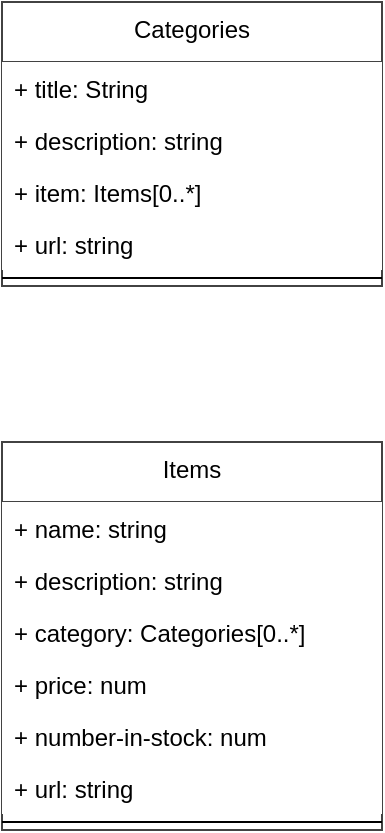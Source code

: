 <mxfile>
    <diagram name="Page-1" id="i_7uufDQJdWma1lw0ZOV">
        <mxGraphModel dx="401" dy="737" grid="1" gridSize="10" guides="1" tooltips="1" connect="1" arrows="1" fold="1" page="1" pageScale="1" pageWidth="850" pageHeight="1100" math="0" shadow="0">
            <root>
                <mxCell id="0"/>
                <mxCell id="1" parent="0"/>
                <mxCell id="twe3P_z1-Ei9ylIaD_vC-25" value="" style="edgeStyle=orthogonalEdgeStyle;rounded=0;orthogonalLoop=1;jettySize=auto;html=1;verticalAlign=middle;shape=link;strokeColor=#FFFFFF;" parent="1" source="twe3P_z1-Ei9ylIaD_vC-1" target="twe3P_z1-Ei9ylIaD_vC-20" edge="1">
                    <mxGeometry relative="1" as="geometry"/>
                </mxCell>
                <mxCell id="twe3P_z1-Ei9ylIaD_vC-1" value="&lt;div&gt;Categories&lt;/div&gt;&lt;div&gt;&lt;br&gt;&lt;/div&gt;" style="swimlane;fontStyle=0;align=center;verticalAlign=top;childLayout=stackLayout;horizontal=1;startSize=30;horizontalStack=0;resizeParent=1;resizeParentMax=0;resizeLast=0;collapsible=0;marginBottom=0;html=1;whiteSpace=wrap;strokeColor=#424242;swimlaneLine=1;rounded=0;glass=0;shadow=0;" parent="1" vertex="1">
                    <mxGeometry x="30" y="20" width="190" height="142" as="geometry"/>
                </mxCell>
                <mxCell id="twe3P_z1-Ei9ylIaD_vC-11" value="+ title: String" style="text;align=left;verticalAlign=top;spacingLeft=4;spacingRight=4;overflow=hidden;rotatable=0;points=[[0,0.5],[1,0.5]];portConstraint=eastwest;whiteSpace=wrap;html=1;fillColor=default;" parent="twe3P_z1-Ei9ylIaD_vC-1" vertex="1">
                    <mxGeometry y="30" width="190" height="26" as="geometry"/>
                </mxCell>
                <mxCell id="twe3P_z1-Ei9ylIaD_vC-12" value="+ description: string" style="text;align=left;verticalAlign=top;spacingLeft=4;spacingRight=4;overflow=hidden;rotatable=0;points=[[0,0.5],[1,0.5]];portConstraint=eastwest;whiteSpace=wrap;html=1;fillColor=default;" parent="twe3P_z1-Ei9ylIaD_vC-1" vertex="1">
                    <mxGeometry y="56" width="190" height="26" as="geometry"/>
                </mxCell>
                <mxCell id="twe3P_z1-Ei9ylIaD_vC-29" value="+ item: Items[0..*]" style="text;align=left;verticalAlign=top;spacingLeft=4;spacingRight=4;overflow=hidden;rotatable=0;points=[[0,0.5],[1,0.5]];portConstraint=eastwest;whiteSpace=wrap;html=1;fillColor=default;" parent="twe3P_z1-Ei9ylIaD_vC-1" vertex="1">
                    <mxGeometry y="82" width="190" height="26" as="geometry"/>
                </mxCell>
                <mxCell id="twe3P_z1-Ei9ylIaD_vC-13" value="+ url: string" style="text;align=left;verticalAlign=top;spacingLeft=4;spacingRight=4;overflow=hidden;rotatable=0;points=[[0,0.5],[1,0.5]];portConstraint=eastwest;whiteSpace=wrap;html=1;fillColor=default;" parent="twe3P_z1-Ei9ylIaD_vC-1" vertex="1">
                    <mxGeometry y="108" width="190" height="26" as="geometry"/>
                </mxCell>
                <mxCell id="twe3P_z1-Ei9ylIaD_vC-6" value="" style="line;strokeWidth=1;fillColor=none;align=left;verticalAlign=middle;spacingTop=-1;spacingLeft=3;spacingRight=3;rotatable=0;labelPosition=right;points=[];portConstraint=eastwest;" parent="twe3P_z1-Ei9ylIaD_vC-1" vertex="1">
                    <mxGeometry y="134" width="190" height="8" as="geometry"/>
                </mxCell>
                <mxCell id="twe3P_z1-Ei9ylIaD_vC-20" value="Items" style="swimlane;fontStyle=0;align=center;verticalAlign=top;childLayout=stackLayout;horizontal=1;startSize=30;horizontalStack=0;resizeParent=1;resizeParentMax=0;resizeLast=0;collapsible=0;marginBottom=0;html=1;whiteSpace=wrap;strokeColor=#424242;" parent="1" vertex="1">
                    <mxGeometry x="30" y="240" width="190" height="194" as="geometry"/>
                </mxCell>
                <mxCell id="twe3P_z1-Ei9ylIaD_vC-21" value="+ name: string " style="text;strokeColor=none;fillColor=default;align=left;verticalAlign=top;spacingLeft=4;spacingRight=4;overflow=hidden;rotatable=0;points=[[0,0.5],[1,0.5]];portConstraint=eastwest;whiteSpace=wrap;html=1;" parent="twe3P_z1-Ei9ylIaD_vC-20" vertex="1">
                    <mxGeometry y="30" width="190" height="26" as="geometry"/>
                </mxCell>
                <mxCell id="twe3P_z1-Ei9ylIaD_vC-22" value="+ description: string" style="text;strokeColor=none;fillColor=default;align=left;verticalAlign=top;spacingLeft=4;spacingRight=4;overflow=hidden;rotatable=0;points=[[0,0.5],[1,0.5]];portConstraint=eastwest;whiteSpace=wrap;html=1;" parent="twe3P_z1-Ei9ylIaD_vC-20" vertex="1">
                    <mxGeometry y="56" width="190" height="26" as="geometry"/>
                </mxCell>
                <mxCell id="twe3P_z1-Ei9ylIaD_vC-26" value="+ category: Categories[0..*]" style="text;strokeColor=none;fillColor=default;align=left;verticalAlign=top;spacingLeft=4;spacingRight=4;overflow=hidden;rotatable=0;points=[[0,0.5],[1,0.5]];portConstraint=eastwest;whiteSpace=wrap;html=1;" parent="twe3P_z1-Ei9ylIaD_vC-20" vertex="1">
                    <mxGeometry y="82" width="190" height="26" as="geometry"/>
                </mxCell>
                <mxCell id="twe3P_z1-Ei9ylIaD_vC-27" value="+ price: num" style="text;strokeColor=none;fillColor=default;align=left;verticalAlign=top;spacingLeft=4;spacingRight=4;overflow=hidden;rotatable=0;points=[[0,0.5],[1,0.5]];portConstraint=eastwest;whiteSpace=wrap;html=1;" parent="twe3P_z1-Ei9ylIaD_vC-20" vertex="1">
                    <mxGeometry y="108" width="190" height="26" as="geometry"/>
                </mxCell>
                <mxCell id="twe3P_z1-Ei9ylIaD_vC-28" value="+ number-in-stock: num" style="text;strokeColor=none;fillColor=default;align=left;verticalAlign=top;spacingLeft=4;spacingRight=4;overflow=hidden;rotatable=0;points=[[0,0.5],[1,0.5]];portConstraint=eastwest;whiteSpace=wrap;html=1;" parent="twe3P_z1-Ei9ylIaD_vC-20" vertex="1">
                    <mxGeometry y="134" width="190" height="26" as="geometry"/>
                </mxCell>
                <mxCell id="twe3P_z1-Ei9ylIaD_vC-23" value="+ url: string" style="text;strokeColor=none;fillColor=default;align=left;verticalAlign=top;spacingLeft=4;spacingRight=4;overflow=hidden;rotatable=0;points=[[0,0.5],[1,0.5]];portConstraint=eastwest;whiteSpace=wrap;html=1;" parent="twe3P_z1-Ei9ylIaD_vC-20" vertex="1">
                    <mxGeometry y="160" width="190" height="26" as="geometry"/>
                </mxCell>
                <mxCell id="twe3P_z1-Ei9ylIaD_vC-24" value="" style="line;strokeWidth=1;fillColor=none;align=left;verticalAlign=middle;spacingTop=-1;spacingLeft=3;spacingRight=3;rotatable=0;labelPosition=right;points=[];portConstraint=eastwest;" parent="twe3P_z1-Ei9ylIaD_vC-20" vertex="1">
                    <mxGeometry y="186" width="190" height="8" as="geometry"/>
                </mxCell>
            </root>
        </mxGraphModel>
    </diagram>
</mxfile>